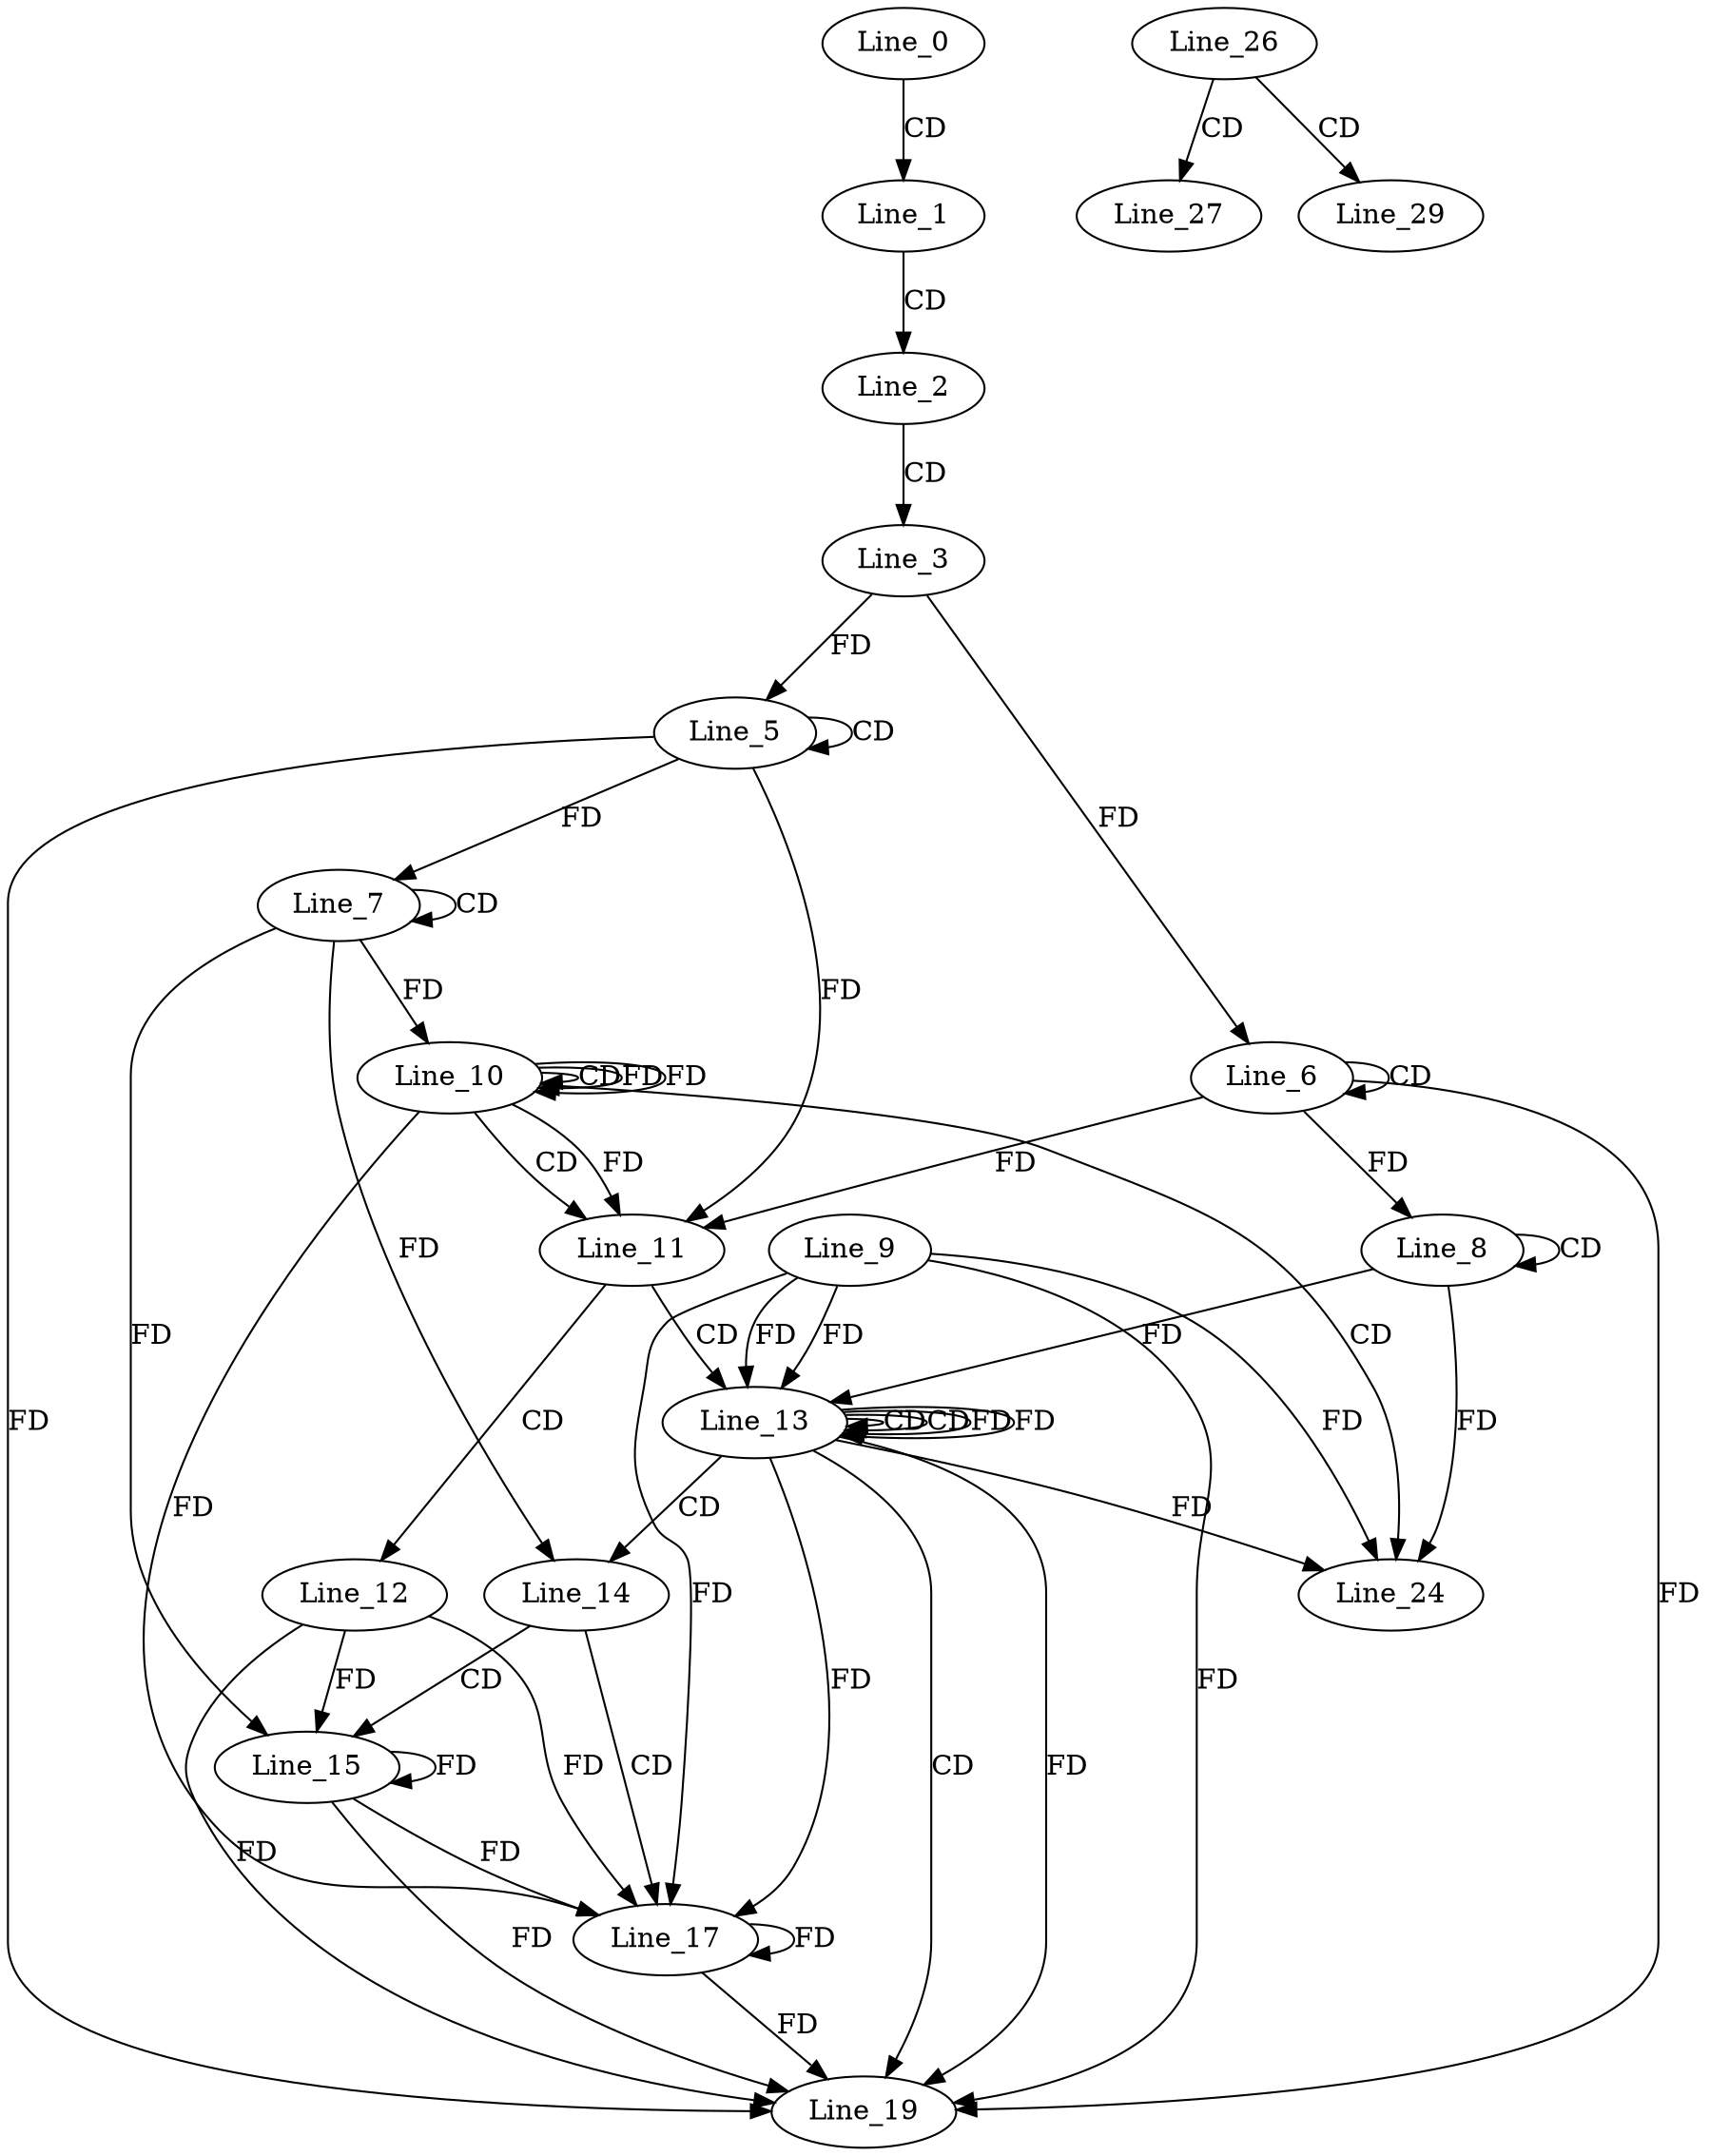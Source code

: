 digraph G {
  Line_0;
  Line_1;
  Line_2;
  Line_3;
  Line_5;
  Line_5;
  Line_6;
  Line_6;
  Line_7;
  Line_7;
  Line_8;
  Line_8;
  Line_10;
  Line_10;
  Line_10;
  Line_11;
  Line_11;
  Line_11;
  Line_12;
  Line_13;
  Line_9;
  Line_13;
  Line_13;
  Line_14;
  Line_15;
  Line_17;
  Line_19;
  Line_19;
  Line_19;
  Line_24;
  Line_26;
  Line_27;
  Line_29;
  Line_0 -> Line_1 [ label="CD" ];
  Line_1 -> Line_2 [ label="CD" ];
  Line_2 -> Line_3 [ label="CD" ];
  Line_5 -> Line_5 [ label="CD" ];
  Line_3 -> Line_5 [ label="FD" ];
  Line_6 -> Line_6 [ label="CD" ];
  Line_3 -> Line_6 [ label="FD" ];
  Line_7 -> Line_7 [ label="CD" ];
  Line_5 -> Line_7 [ label="FD" ];
  Line_8 -> Line_8 [ label="CD" ];
  Line_6 -> Line_8 [ label="FD" ];
  Line_7 -> Line_10 [ label="FD" ];
  Line_10 -> Line_10 [ label="CD" ];
  Line_10 -> Line_10 [ label="FD" ];
  Line_10 -> Line_11 [ label="CD" ];
  Line_6 -> Line_11 [ label="FD" ];
  Line_5 -> Line_11 [ label="FD" ];
  Line_10 -> Line_11 [ label="FD" ];
  Line_11 -> Line_12 [ label="CD" ];
  Line_11 -> Line_13 [ label="CD" ];
  Line_13 -> Line_13 [ label="CD" ];
  Line_9 -> Line_13 [ label="FD" ];
  Line_8 -> Line_13 [ label="FD" ];
  Line_13 -> Line_13 [ label="CD" ];
  Line_13 -> Line_13 [ label="FD" ];
  Line_9 -> Line_13 [ label="FD" ];
  Line_13 -> Line_14 [ label="CD" ];
  Line_7 -> Line_14 [ label="FD" ];
  Line_14 -> Line_15 [ label="CD" ];
  Line_15 -> Line_15 [ label="FD" ];
  Line_12 -> Line_15 [ label="FD" ];
  Line_7 -> Line_15 [ label="FD" ];
  Line_14 -> Line_17 [ label="CD" ];
  Line_15 -> Line_17 [ label="FD" ];
  Line_17 -> Line_17 [ label="FD" ];
  Line_12 -> Line_17 [ label="FD" ];
  Line_10 -> Line_17 [ label="FD" ];
  Line_13 -> Line_17 [ label="FD" ];
  Line_9 -> Line_17 [ label="FD" ];
  Line_13 -> Line_19 [ label="CD" ];
  Line_6 -> Line_19 [ label="FD" ];
  Line_13 -> Line_19 [ label="FD" ];
  Line_9 -> Line_19 [ label="FD" ];
  Line_5 -> Line_19 [ label="FD" ];
  Line_15 -> Line_19 [ label="FD" ];
  Line_17 -> Line_19 [ label="FD" ];
  Line_12 -> Line_19 [ label="FD" ];
  Line_10 -> Line_24 [ label="CD" ];
  Line_8 -> Line_24 [ label="FD" ];
  Line_13 -> Line_24 [ label="FD" ];
  Line_9 -> Line_24 [ label="FD" ];
  Line_26 -> Line_27 [ label="CD" ];
  Line_26 -> Line_29 [ label="CD" ];
  Line_10 -> Line_10 [ label="FD" ];
  Line_13 -> Line_13 [ label="FD" ];
}
